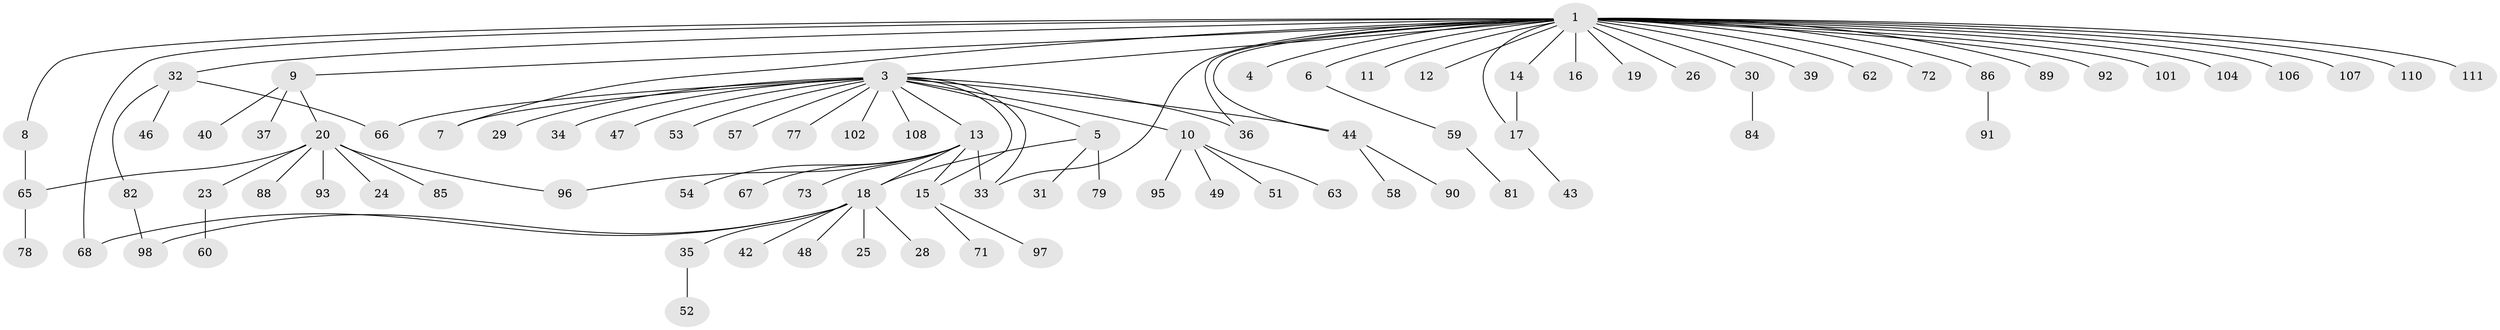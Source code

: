// original degree distribution, {29: 0.009009009009009009, 6: 0.018018018018018018, 17: 0.009009009009009009, 1: 0.5945945945945946, 5: 0.018018018018018018, 2: 0.1891891891891892, 3: 0.10810810810810811, 7: 0.009009009009009009, 10: 0.009009009009009009, 9: 0.009009009009009009, 4: 0.02702702702702703}
// Generated by graph-tools (version 1.1) at 2025/11/02/27/25 16:11:11]
// undirected, 85 vertices, 97 edges
graph export_dot {
graph [start="1"]
  node [color=gray90,style=filled];
  1 [super="+2"];
  3 [super="+22"];
  4;
  5 [super="+83"];
  6;
  7 [super="+76"];
  8 [super="+56"];
  9 [super="+80"];
  10 [super="+21"];
  11;
  12;
  13 [super="+74"];
  14 [super="+27"];
  15 [super="+69"];
  16 [super="+100"];
  17 [super="+50"];
  18 [super="+99"];
  19;
  20 [super="+55"];
  23 [super="+45"];
  24;
  25;
  26;
  28;
  29;
  30;
  31;
  32;
  33 [super="+64"];
  34;
  35 [super="+61"];
  36 [super="+41"];
  37 [super="+38"];
  39 [super="+70"];
  40 [super="+105"];
  42;
  43;
  44;
  46 [super="+94"];
  47;
  48;
  49;
  51;
  52;
  53;
  54;
  57;
  58;
  59;
  60;
  62;
  63;
  65;
  66;
  67;
  68;
  71;
  72;
  73 [super="+75"];
  77;
  78;
  79;
  81;
  82 [super="+87"];
  84;
  85;
  86;
  88;
  89;
  90 [super="+109"];
  91 [super="+103"];
  92;
  93;
  95;
  96;
  97;
  98;
  101;
  102;
  104;
  106;
  107;
  108;
  110;
  111;
  1 -- 3;
  1 -- 4;
  1 -- 7 [weight=2];
  1 -- 9;
  1 -- 11;
  1 -- 12;
  1 -- 14;
  1 -- 16;
  1 -- 17;
  1 -- 26;
  1 -- 30;
  1 -- 32;
  1 -- 33;
  1 -- 36;
  1 -- 39;
  1 -- 44;
  1 -- 62;
  1 -- 68;
  1 -- 72;
  1 -- 86;
  1 -- 89;
  1 -- 92;
  1 -- 101;
  1 -- 104;
  1 -- 106 [weight=2];
  1 -- 107;
  1 -- 110;
  1 -- 111;
  1 -- 19;
  1 -- 6;
  1 -- 8;
  3 -- 5;
  3 -- 10;
  3 -- 13;
  3 -- 29;
  3 -- 33;
  3 -- 34;
  3 -- 36;
  3 -- 44;
  3 -- 47;
  3 -- 53;
  3 -- 66;
  3 -- 77;
  3 -- 102;
  3 -- 108;
  3 -- 57;
  3 -- 15;
  3 -- 7;
  5 -- 18;
  5 -- 31;
  5 -- 79;
  6 -- 59;
  8 -- 65;
  9 -- 20;
  9 -- 37;
  9 -- 40;
  10 -- 49;
  10 -- 51;
  10 -- 63;
  10 -- 95;
  13 -- 15;
  13 -- 18;
  13 -- 54;
  13 -- 67;
  13 -- 73;
  13 -- 96;
  13 -- 33;
  14 -- 17;
  15 -- 71;
  15 -- 97;
  17 -- 43;
  18 -- 25;
  18 -- 28;
  18 -- 35;
  18 -- 42;
  18 -- 48;
  18 -- 68;
  18 -- 98;
  20 -- 23;
  20 -- 24;
  20 -- 65;
  20 -- 85;
  20 -- 88;
  20 -- 93;
  20 -- 96;
  23 -- 60;
  30 -- 84;
  32 -- 46;
  32 -- 66;
  32 -- 82;
  35 -- 52;
  44 -- 58;
  44 -- 90;
  59 -- 81;
  65 -- 78;
  82 -- 98;
  86 -- 91;
}
